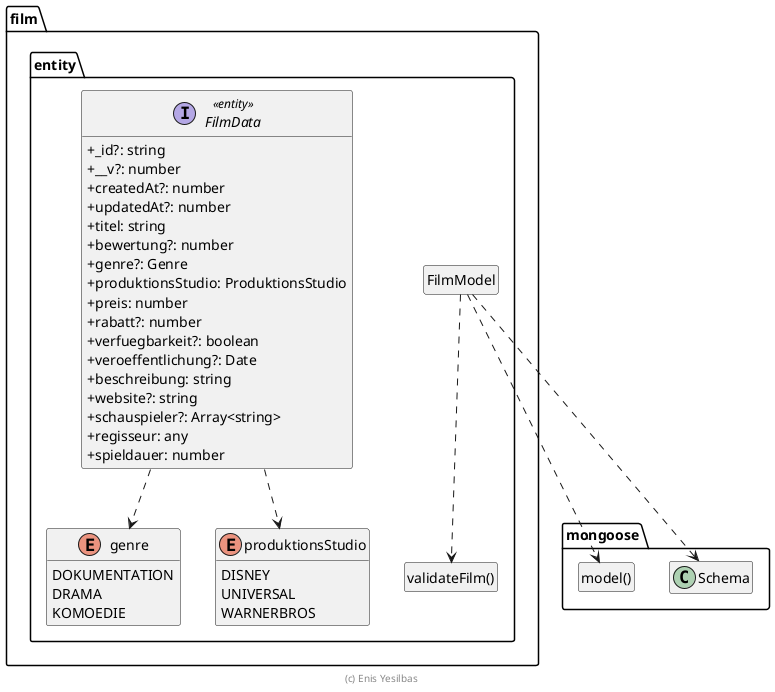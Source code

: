 ' Copyright (C) 2019 - present Juergen Zimmermann, Hochschule Karlsruhe
'
' This program is free software: you can redistribute it and/or modify
' it under the terms of the GNU General Public License as published by
' the Free Software Foundation, either version 3 of the License, or
' (at your option) any later version.
'
' This program is distributed in the hope that it will be useful,
' but WITHOUT ANY WARRANTY; without even the implied warranty of
' MERCHANTABILITY or FITNESS FOR A PARTICULAR PURPOSE.  See the
' GNU General Public License for more details.
'
' You should have received a copy of the GNU General Public License
' along with this program.  If not, see <https://www.gnu.org/licenses/>.
@startuml Anwendungskern

!pragma useNewPackage
skinparam classAttributeIconSize 0
skinparam componentStyle uml2

package mongoose {
  class Schema

  class "model()" as model
  hide model circle
}

package film.entity {
  class "validateFilm()" as validateFilm
  hide validateFilm circle

  class FilmModel
  hide FilmModel circle

  FilmModel ..> Schema
  FilmModel ..> model
  FilmModel ..> validateFilm

  FilmData ..> genre
  FilmData ..> produktionsStudio

  enum genre {
    DOKUMENTATION
    DRAMA
    KOMOEDIE
  }

  enum produktionsStudio {
    DISNEY
    UNIVERSAL
    WARNERBROS
  }

  interface FilmData <<entity>> {
    + _id?: string
    + __v?: number
    + createdAt?: number
    + updatedAt?: number
    + titel: string
    + bewertung?: number
    + genre?: Genre
    + produktionsStudio: ProduktionsStudio
    + preis: number
    + rabatt?: number
    + verfuegbarkeit?: boolean
    + veroeffentlichung?: Date
    + beschreibung: string
    + website?: string
    + schauspieler?: Array<string>
    + regisseur: any
    + spieldauer: number
  }
}

hide empty members

footer (c) Enis Yesilbas

@enduml
